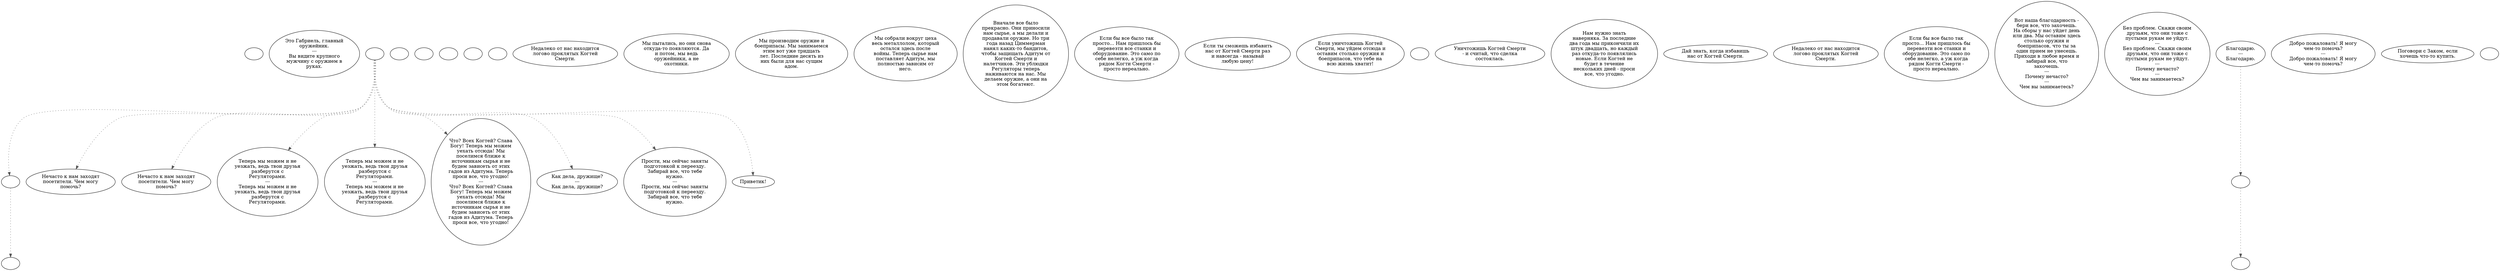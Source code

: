 digraph gabriel {
  "start" [style=filled       fillcolor="#FFFFFF"       color="#000000"]
  "start" [label=""]
  "look_at_p_proc" [style=filled       fillcolor="#FFFFFF"       color="#000000"]
  "look_at_p_proc" [label="Это Габриель, главный\nоружейник.\n---\nВы видите крупного\nмужчину с оружием в\nруках."]
  "talk_p_proc" [style=filled       fillcolor="#FFFFFF"       color="#000000"]
  "talk_p_proc" -> "get_reaction" [style=dotted color="#555555"]
  "talk_p_proc" -> "Gab17" [style=dotted color="#555555"]
  "talk_p_proc" -> "Gab01" [style=dotted color="#555555"]
  "talk_p_proc" -> "Gab25" [style=dotted color="#555555"]
  "talk_p_proc" -> "Gab27" [style=dotted color="#555555"]
  "talk_p_proc" -> "Gab20" [style=dotted color="#555555"]
  "talk_p_proc" -> "Gab13" [style=dotted color="#555555"]
  "talk_p_proc" -> "Gab24" [style=dotted color="#555555"]
  "talk_p_proc" -> "Gab12" [style=dotted color="#555555"]
  "talk_p_proc" [label=""]
  "damage_p_proc" [style=filled       fillcolor="#FFFFFF"       color="#000000"]
  "damage_p_proc" [label=""]
  "destroy_p_proc" [style=filled       fillcolor="#FFFFFF"       color="#000000"]
  "destroy_p_proc" [label=""]
  "critter_p_proc" [style=filled       fillcolor="#FFFFFF"       color="#000000"]
  "critter_p_proc" [label=""]
  "pickup_p_proc" [style=filled       fillcolor="#FFFFFF"       color="#000000"]
  "pickup_p_proc" [label=""]
  "map_enter_p_proc" [style=filled       fillcolor="#FFFFFF"       color="#000000"]
  "map_enter_p_proc" [label=""]
  "Gab01" [style=filled       fillcolor="#FFFFFF"       color="#000000"]
  "Gab01" [label="Нечасто к нам заходят\nпосетители. Чем могу\nпомочь?"]
  "Gab02" [style=filled       fillcolor="#FFFFFF"       color="#000000"]
  "Gab02" [label="Недалеко от нас находится\nлогово проклятых Когтей\nСмерти."]
  "Gab03" [style=filled       fillcolor="#FFFFFF"       color="#000000"]
  "Gab03" [label="Мы пытались, но они снова\nоткуда-то появляются. Да\nи потом, мы ведь\nоружейники, а не\nохотники."]
  "Gab04" [style=filled       fillcolor="#FFFFFF"       color="#000000"]
  "Gab04" [label="Мы производим оружие и\nбоеприпасы. Мы занимаемся\nэтим вот уже тридцать\nлет. Последние десять из\nних были для нас сущим\nадом."]
  "Gab05" [style=filled       fillcolor="#FFFFFF"       color="#000000"]
  "Gab05" [label="Мы собрали вокруг цеха\nвесь металлолом, который\nостался здесь после\nвойны. Теперь сырье нам\nпоставляет Адитум, мы\nполностью зависим от\nнего."]
  "Gab06" [style=filled       fillcolor="#FFFFFF"       color="#000000"]
  "Gab06" [label="Вначале все было\nпрекрасно. Они приносили\nнам сырье, а мы делали и\nпродавали оружие. Но три\nгода назад Циммерман\nнанял каких-то бандитов,\nчтобы защищать Адитум от\nКогтей Смерти и\nналетчиков. Эти ублюдки\nРегуляторы теперь\nнаживаются на нас. Мы\nделаем оружие, а они на\nэтом богатеют."]
  "Gab07" [style=filled       fillcolor="#FFFFFF"       color="#000000"]
  "Gab07" [label="Если бы все было так\nпросто... Нам пришлось бы\nперевезти все станки и\nоборудование. Это само по\nсебе нелегко, а уж когда\nрядом Когти Смерти -\nпросто нереально."]
  "Gab08" [style=filled       fillcolor="#FFFFFF"       color="#000000"]
  "Gab08" [label="Если ты сможешь избавить\nнас от Когтей Смерти раз\nи навсегда - называй\nлюбую цену!"]
  "Gab09" [style=filled       fillcolor="#FFFFFF"       color="#000000"]
  "Gab09" [label="Если уничтожишь Когтей\nСмерти, мы уйдем отсюда и\nоставим столько оружия и\nбоеприпасов, что тебе на\nвсю жизнь хватит!"]
  "Gab09a" [style=filled       fillcolor="#FFFFFF"       color="#000000"]
  "Gab09a" [label=""]
  "Gab11" [style=filled       fillcolor="#FFFFFF"       color="#000000"]
  "Gab11" [label="Уничтожишь Когтей Смерти\n- и считай, что сделка\nсостоялась."]
  "Gab12" [style=filled       fillcolor="#FFFFFF"       color="#000000"]
  "Gab12" [label="Приветик!"]
  "Gab13" [style=filled       fillcolor="#FFFFFF"       color="#000000"]
  "Gab13" [label="Как дела, дружище?\n---\nКак дела, дружище?"]
  "Gab14" [style=filled       fillcolor="#FFFFFF"       color="#000000"]
  "Gab14" [label="Нам нужно знать\nнаверняка. За последние\nдва года мы прикончили их\nштук двадцать, но каждый\nраз откуда-то появлялись\nновые. Если Когтей не\nбудет в течение\nнескольких дней - проси\nвсе, что угодно."]
  "Gab15" [style=filled       fillcolor="#FFFFFF"       color="#000000"]
  "Gab15" [label="Дай знать, когда избавишь\nнас от Когтей Смерти."]
  "Gab17" [style=filled       fillcolor="#FFFFFF"       color="#000000"]
  "Gab17" [label="Нечасто к нам заходят\nпосетители. Чем могу\nпомочь?"]
  "Gab18" [style=filled       fillcolor="#FFFFFF"       color="#000000"]
  "Gab18" [label="Недалеко от нас находится\nлогово проклятых Когтей\nСмерти."]
  "Gab19" [style=filled       fillcolor="#FFFFFF"       color="#000000"]
  "Gab19" [label="Если бы все было так\nпросто... Нам пришлось бы\nперевезти все станки и\nоборудование. Это само по\nсебе нелегко, а уж когда\nрядом Когти Смерти -\nпросто нереально."]
  "Gab20" [style=filled       fillcolor="#FFFFFF"       color="#000000"]
  "Gab20" [label="Что? Всех Когтей? Слава\nБогу! Теперь мы можем\nуехать отсюда! Мы\nпоселимся ближе к\nисточникам сырья и не\nбудем зависеть от этих\nгадов из Адитума. Теперь\nпроси все, что угодно!\n---\nЧто? Всех Когтей? Слава\nБогу! Теперь мы можем\nуехать отсюда! Мы\nпоселимся ближе к\nисточникам сырья и не\nбудем зависеть от этих\nгадов из Адитума. Теперь\nпроси все, что угодно!"]
  "Gab21" [style=filled       fillcolor="#FFFFFF"       color="#000000"]
  "Gab21" [label="Вот наша благодарность -\nбери все, что захочешь.\nНа сборы у нас уйдет день\nили два. Мы оставим здесь\nстолько оружия и\nбоеприпасов, что ты за\nодин прием не унесешь.\nПриходи в любое время и\nзабирай все, что\nзахочешь.\n---\nПочему нечасто?\n---\nЧем вы занимаетесь?"]
  "Gab22" [style=filled       fillcolor="#FFFFFF"       color="#000000"]
  "Gab22" [label="Без проблем. Скажи своим\nдрузьям, что они тоже с\nпустыми рукам не уйдут.\n---\nБез проблем. Скажи своим\nдрузьям, что они тоже с\nпустыми рукам не уйдут.\n---\nПочему нечасто?\n---\nЧем вы занимаетесь?"]
  "Gab23" [style=filled       fillcolor="#FFFFFF"       color="#000000"]
  "Gab23" -> "UpReactLevel" [style=dotted color="#555555"]
  "Gab23" [label="Благодарю.\n---\nБлагодарю."]
  "Gab24" [style=filled       fillcolor="#FFFFFF"       color="#000000"]
  "Gab24" [label="Прости, мы сейчас заняты\nподготовкой к переезду.\nЗабирай все, что тебе\nнужно.\n---\nПрости, мы сейчас заняты\nподготовкой к переезду.\nЗабирай все, что тебе\nнужно."]
  "Gab25" [style=filled       fillcolor="#FFFFFF"       color="#000000"]
  "Gab25" [label="Теперь мы можем и не\nуезжать, ведь твои друзья\nразберутся с\nРегуляторами.\n---\nТеперь мы можем и не\nуезжать, ведь твои друзья\nразберутся с\nРегуляторами."]
  "Gab26" [style=filled       fillcolor="#FFFFFF"       color="#000000"]
  "Gab26" [label="Добро пожаловать! Я могу\nчем-то помочь?\n---\nДобро пожаловать! Я могу\nчем-то помочь?"]
  "Gab27" [style=filled       fillcolor="#FFFFFF"       color="#000000"]
  "Gab27" [label="Теперь мы можем и не\nуезжать, ведь твои друзья\nразберутся с\nРегуляторами.\n---\nТеперь мы можем и не\nуезжать, ведь твои друзья\nразберутся с\nРегуляторами."]
  "GabBarter" [style=filled       fillcolor="#FFFFFF"       color="#000000"]
  "GabBarter" [label="Поговори с Заком, если\nхочешь что-то купить."]
  "GabEnd" [style=filled       fillcolor="#FFFFFF"       color="#000000"]
  "GabEnd" [label=""]
  "get_reaction" [style=filled       fillcolor="#FFFFFF"       color="#000000"]
  "get_reaction" -> "ReactToLevel" [style=dotted color="#555555"]
  "get_reaction" [label=""]
  "ReactToLevel" [style=filled       fillcolor="#FFFFFF"       color="#000000"]
  "ReactToLevel" [label=""]
  "LevelToReact" [style=filled       fillcolor="#FFFFFF"       color="#000000"]
  "LevelToReact" [label=""]
  "UpReactLevel" [style=filled       fillcolor="#FFFFFF"       color="#000000"]
  "UpReactLevel" -> "LevelToReact" [style=dotted color="#555555"]
  "UpReactLevel" [label=""]
}